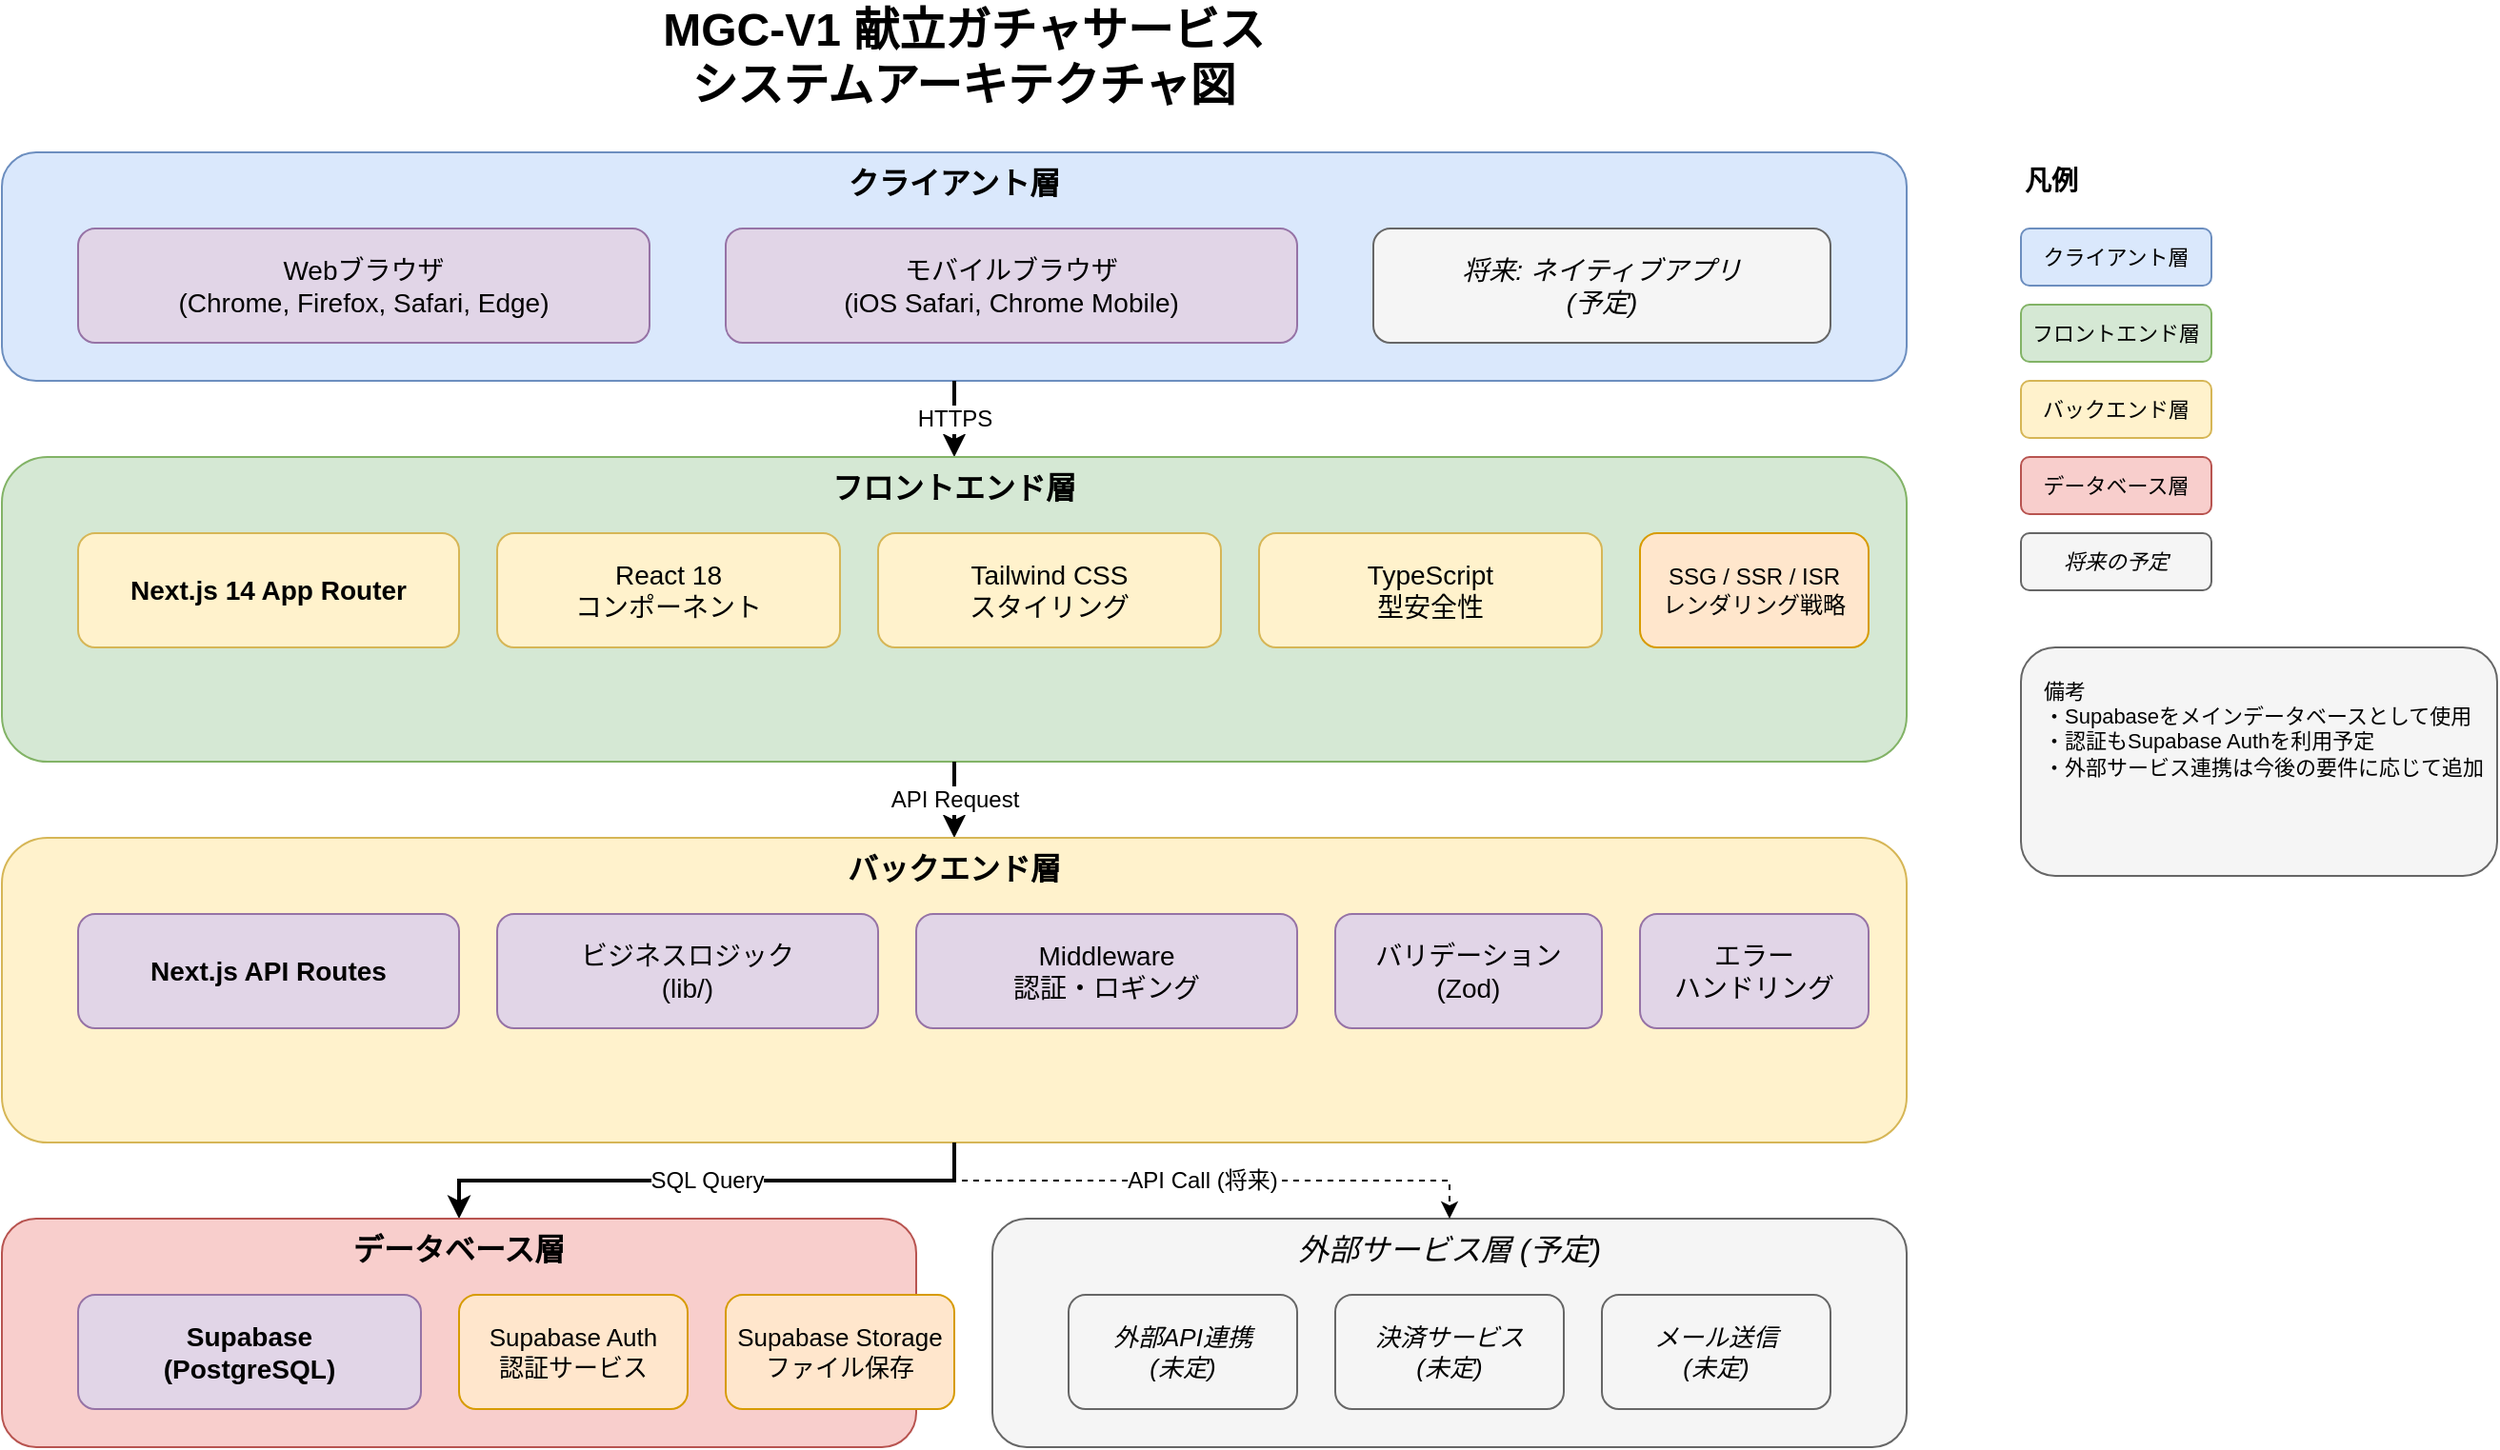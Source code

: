 <mxfile version="24.0.0">
  <diagram name="MGC-V1 System Architecture" id="system-architecture">
    <mxGraphModel dx="1422" dy="794" grid="1" gridSize="10" guides="1" tooltips="1" connect="1" arrows="1" fold="1" page="1" pageScale="1" pageWidth="1169" pageHeight="827" math="0" shadow="0">
      <root>
        <mxCell id="0" />
        <mxCell id="1" parent="0" />

        <!-- Title -->
        <mxCell id="title" value="MGC-V1 献立ガチャサービス&#xa;システムアーキテクチャ図" style="text;html=1;strokeColor=none;fillColor=none;align=center;verticalAlign=middle;whiteSpace=wrap;rounded=0;fontSize=24;fontStyle=1" vertex="1" parent="1">
          <mxGeometry x="360" y="20" width="450" height="60" as="geometry" />
        </mxCell>

        <!-- Client Layer -->
        <mxCell id="client-layer" value="クライアント層" style="rounded=1;whiteSpace=wrap;html=1;fillColor=#dae8fc;strokeColor=#6c8ebf;fontSize=16;fontStyle=1;verticalAlign=top;align=center;" vertex="1" parent="1">
          <mxGeometry x="80" y="100" width="1000" height="120" as="geometry" />
        </mxCell>

        <mxCell id="web-browser" value="Webブラウザ&#xa;(Chrome, Firefox, Safari, Edge)" style="rounded=1;whiteSpace=wrap;html=1;fillColor=#e1d5e7;strokeColor=#9673a6;fontSize=14;" vertex="1" parent="1">
          <mxGeometry x="120" y="140" width="300" height="60" as="geometry" />
        </mxCell>

        <mxCell id="mobile-browser" value="モバイルブラウザ&#xa;(iOS Safari, Chrome Mobile)" style="rounded=1;whiteSpace=wrap;html=1;fillColor=#e1d5e7;strokeColor=#9673a6;fontSize=14;" vertex="1" parent="1">
          <mxGeometry x="460" y="140" width="300" height="60" as="geometry" />
        </mxCell>

        <mxCell id="future-app" value="将来: ネイティブアプリ&#xa;(予定)" style="rounded=1;whiteSpace=wrap;html=1;fillColor=#f5f5f5;strokeColor=#666666;fontSize=14;fontStyle=2;" vertex="1" parent="1">
          <mxGeometry x="800" y="140" width="240" height="60" as="geometry" />
        </mxCell>

        <!-- Arrow from Client to Frontend -->
        <mxCell id="arrow-client-frontend" value="HTTPS" style="edgeStyle=orthogonalEdgeStyle;rounded=0;orthogonalLoop=1;jettySize=auto;html=1;fontSize=12;strokeWidth=2;" edge="1" parent="1" source="client-layer" target="frontend-layer">
          <mxGeometry relative="1" as="geometry" />
        </mxCell>

        <!-- Frontend Layer -->
        <mxCell id="frontend-layer" value="フロントエンド層" style="rounded=1;whiteSpace=wrap;html=1;fillColor=#d5e8d4;strokeColor=#82b366;fontSize=16;fontStyle=1;verticalAlign=top;align=center;" vertex="1" parent="1">
          <mxGeometry x="80" y="260" width="1000" height="160" as="geometry" />
        </mxCell>

        <mxCell id="nextjs-app" value="Next.js 14 App Router" style="rounded=1;whiteSpace=wrap;html=1;fillColor=#fff2cc;strokeColor=#d6b656;fontSize=14;fontStyle=1;" vertex="1" parent="1">
          <mxGeometry x="120" y="300" width="200" height="60" as="geometry" />
        </mxCell>

        <mxCell id="react-components" value="React 18&#xa;コンポーネント" style="rounded=1;whiteSpace=wrap;html=1;fillColor=#fff2cc;strokeColor=#d6b656;fontSize=14;" vertex="1" parent="1">
          <mxGeometry x="340" y="300" width="180" height="60" as="geometry" />
        </mxCell>

        <mxCell id="tailwind" value="Tailwind CSS&#xa;スタイリング" style="rounded=1;whiteSpace=wrap;html=1;fillColor=#fff2cc;strokeColor=#d6b656;fontSize=14;" vertex="1" parent="1">
          <mxGeometry x="540" y="300" width="180" height="60" as="geometry" />
        </mxCell>

        <mxCell id="typescript" value="TypeScript&#xa;型安全性" style="rounded=1;whiteSpace=wrap;html=1;fillColor=#fff2cc;strokeColor=#d6b656;fontSize=14;" vertex="1" parent="1">
          <mxGeometry x="740" y="300" width="180" height="60" as="geometry" />
        </mxCell>

        <mxCell id="ssg-ssr" value="SSG / SSR / ISR&#xa;レンダリング戦略" style="rounded=1;whiteSpace=wrap;html=1;fillColor=#ffe6cc;strokeColor=#d79b00;fontSize=12;" vertex="1" parent="1">
          <mxGeometry x="940" y="300" width="120" height="60" as="geometry" />
        </mxCell>

        <!-- Arrow from Frontend to Backend -->
        <mxCell id="arrow-frontend-backend" value="API Request" style="edgeStyle=orthogonalEdgeStyle;rounded=0;orthogonalLoop=1;jettySize=auto;html=1;fontSize=12;strokeWidth=2;" edge="1" parent="1" source="frontend-layer" target="backend-layer">
          <mxGeometry relative="1" as="geometry" />
        </mxCell>

        <!-- Backend Layer -->
        <mxCell id="backend-layer" value="バックエンド層" style="rounded=1;whiteSpace=wrap;html=1;fillColor=#fff2cc;strokeColor=#d6b656;fontSize=16;fontStyle=1;verticalAlign=top;align=center;" vertex="1" parent="1">
          <mxGeometry x="80" y="460" width="1000" height="160" as="geometry" />
        </mxCell>

        <mxCell id="api-routes" value="Next.js API Routes" style="rounded=1;whiteSpace=wrap;html=1;fillColor=#e1d5e7;strokeColor=#9673a6;fontSize=14;fontStyle=1;" vertex="1" parent="1">
          <mxGeometry x="120" y="500" width="200" height="60" as="geometry" />
        </mxCell>

        <mxCell id="business-logic" value="ビジネスロジック&#xa;(lib/)" style="rounded=1;whiteSpace=wrap;html=1;fillColor=#e1d5e7;strokeColor=#9673a6;fontSize=14;" vertex="1" parent="1">
          <mxGeometry x="340" y="500" width="200" height="60" as="geometry" />
        </mxCell>

        <mxCell id="middleware" value="Middleware&#xa;認証・ロギング" style="rounded=1;whiteSpace=wrap;html=1;fillColor=#e1d5e7;strokeColor=#9673a6;fontSize=14;" vertex="1" parent="1">
          <mxGeometry x="560" y="500" width="200" height="60" as="geometry" />
        </mxCell>

        <mxCell id="validation" value="バリデーション&#xa;(Zod)" style="rounded=1;whiteSpace=wrap;html=1;fillColor=#e1d5e7;strokeColor=#9673a6;fontSize=14;" vertex="1" parent="1">
          <mxGeometry x="780" y="500" width="140" height="60" as="geometry" />
        </mxCell>

        <mxCell id="error-handling" value="エラー&#xa;ハンドリング" style="rounded=1;whiteSpace=wrap;html=1;fillColor=#e1d5e7;strokeColor=#9673a6;fontSize=14;" vertex="1" parent="1">
          <mxGeometry x="940" y="500" width="120" height="60" as="geometry" />
        </mxCell>

        <!-- Arrow from Backend to Database -->
        <mxCell id="arrow-backend-database" value="SQL Query" style="edgeStyle=orthogonalEdgeStyle;rounded=0;orthogonalLoop=1;jettySize=auto;html=1;fontSize=12;strokeWidth=2;" edge="1" parent="1" source="backend-layer" target="database-layer">
          <mxGeometry relative="1" as="geometry" />
        </mxCell>

        <!-- Database Layer -->
        <mxCell id="database-layer" value="データベース層" style="rounded=1;whiteSpace=wrap;html=1;fillColor=#f8cecc;strokeColor=#b85450;fontSize=16;fontStyle=1;verticalAlign=top;align=center;" vertex="1" parent="1">
          <mxGeometry x="80" y="660" width="480" height="120" as="geometry" />
        </mxCell>

        <mxCell id="supabase" value="Supabase&#xa;(PostgreSQL)" style="rounded=1;whiteSpace=wrap;html=1;fillColor=#e1d5e7;strokeColor=#9673a6;fontSize=14;fontStyle=1;" vertex="1" parent="1">
          <mxGeometry x="120" y="700" width="180" height="60" as="geometry" />
        </mxCell>

        <mxCell id="supabase-auth" value="Supabase Auth&#xa;認証サービス" style="rounded=1;whiteSpace=wrap;html=1;fillColor=#ffe6cc;strokeColor=#d79b00;fontSize=13;" vertex="1" parent="1">
          <mxGeometry x="320" y="700" width="120" height="60" as="geometry" />
        </mxCell>

        <mxCell id="supabase-storage" value="Supabase Storage&#xa;ファイル保存" style="rounded=1;whiteSpace=wrap;html=1;fillColor=#ffe6cc;strokeColor=#d79b00;fontSize=13;" vertex="1" parent="1">
          <mxGeometry x="460" y="700" width="120" height="60" as="geometry" />
        </mxCell>

        <!-- External Services Layer -->
        <mxCell id="external-layer" value="外部サービス層 (予定)" style="rounded=1;whiteSpace=wrap;html=1;fillColor=#f5f5f5;strokeColor=#666666;fontSize=16;fontStyle=1;verticalAlign=top;align=center;fontStyle=2;" vertex="1" parent="1">
          <mxGeometry x="600" y="660" width="480" height="120" as="geometry" />
        </mxCell>

        <mxCell id="future-api-1" value="外部API連携&#xa;(未定)" style="rounded=1;whiteSpace=wrap;html=1;fillColor=#f5f5f5;strokeColor=#666666;fontSize=13;fontStyle=2;" vertex="1" parent="1">
          <mxGeometry x="640" y="700" width="120" height="60" as="geometry" />
        </mxCell>

        <mxCell id="future-api-2" value="決済サービス&#xa;(未定)" style="rounded=1;whiteSpace=wrap;html=1;fillColor=#f5f5f5;strokeColor=#666666;fontSize=13;fontStyle=2;" vertex="1" parent="1">
          <mxGeometry x="780" y="700" width="120" height="60" as="geometry" />
        </mxCell>

        <mxCell id="future-api-3" value="メール送信&#xa;(未定)" style="rounded=1;whiteSpace=wrap;html=1;fillColor=#f5f5f5;strokeColor=#666666;fontSize=13;fontStyle=2;" vertex="1" parent="1">
          <mxGeometry x="920" y="700" width="120" height="60" as="geometry" />
        </mxCell>

        <!-- Arrow from Backend to External -->
        <mxCell id="arrow-backend-external" value="API Call (将来)" style="edgeStyle=orthogonalEdgeStyle;rounded=0;orthogonalLoop=1;jettySize=auto;html=1;fontSize=12;strokeWidth=1;dashed=1;" edge="1" parent="1" source="backend-layer" target="external-layer">
          <mxGeometry relative="1" as="geometry" />
        </mxCell>

        <!-- Legend -->
        <mxCell id="legend-title" value="凡例" style="text;html=1;strokeColor=none;fillColor=none;align=left;verticalAlign=middle;whiteSpace=wrap;rounded=0;fontSize=14;fontStyle=1" vertex="1" parent="1">
          <mxGeometry x="1140" y="100" width="100" height="30" as="geometry" />
        </mxCell>

        <mxCell id="legend-client" value="クライアント層" style="rounded=1;whiteSpace=wrap;html=1;fillColor=#dae8fc;strokeColor=#6c8ebf;fontSize=11;" vertex="1" parent="1">
          <mxGeometry x="1140" y="140" width="100" height="30" as="geometry" />
        </mxCell>

        <mxCell id="legend-frontend" value="フロントエンド層" style="rounded=1;whiteSpace=wrap;html=1;fillColor=#d5e8d4;strokeColor=#82b366;fontSize=11;" vertex="1" parent="1">
          <mxGeometry x="1140" y="180" width="100" height="30" as="geometry" />
        </mxCell>

        <mxCell id="legend-backend" value="バックエンド層" style="rounded=1;whiteSpace=wrap;html=1;fillColor=#fff2cc;strokeColor=#d6b656;fontSize=11;" vertex="1" parent="1">
          <mxGeometry x="1140" y="220" width="100" height="30" as="geometry" />
        </mxCell>

        <mxCell id="legend-database" value="データベース層" style="rounded=1;whiteSpace=wrap;html=1;fillColor=#f8cecc;strokeColor=#b85450;fontSize=11;" vertex="1" parent="1">
          <mxGeometry x="1140" y="260" width="100" height="30" as="geometry" />
        </mxCell>

        <mxCell id="legend-future" value="将来の予定" style="rounded=1;whiteSpace=wrap;html=1;fillColor=#f5f5f5;strokeColor=#666666;fontSize=11;fontStyle=2;" vertex="1" parent="1">
          <mxGeometry x="1140" y="300" width="100" height="30" as="geometry" />
        </mxCell>

        <!-- Notes -->
        <mxCell id="notes" value="備考&#xa;・Supabaseをメインデータベースとして使用&#xa;・認証もSupabase Authを利用予定&#xa;・外部サービス連携は今後の要件に応じて追加" style="rounded=1;whiteSpace=wrap;html=1;fillColor=#f5f5f5;strokeColor=#666666;align=left;verticalAlign=top;spacingLeft=10;spacingTop=10;fontSize=11;" vertex="1" parent="1">
          <mxGeometry x="1140" y="360" width="250" height="120" as="geometry" />
        </mxCell>

      </root>
    </mxGraphModel>
  </diagram>
</mxfile>
